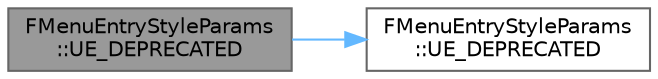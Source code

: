 digraph "FMenuEntryStyleParams::UE_DEPRECATED"
{
 // INTERACTIVE_SVG=YES
 // LATEX_PDF_SIZE
  bgcolor="transparent";
  edge [fontname=Helvetica,fontsize=10,labelfontname=Helvetica,labelfontsize=10];
  node [fontname=Helvetica,fontsize=10,shape=box,height=0.2,width=0.4];
  rankdir="LR";
  Node1 [id="Node000001",label="FMenuEntryStyleParams\l::UE_DEPRECATED",height=0.2,width=0.4,color="gray40", fillcolor="grey60", style="filled", fontcolor="black",tooltip="(Optionally) set the desired height override"];
  Node1 -> Node2 [id="edge1_Node000001_Node000002",color="steelblue1",style="solid",tooltip=" "];
  Node2 [id="Node000002",label="FMenuEntryStyleParams\l::UE_DEPRECATED",height=0.2,width=0.4,color="grey40", fillcolor="white", style="filled",URL="$d6/d67/structFMenuEntryStyleParams.html#afb25aa28f66aa0990cd73d1f5aef0e9c",tooltip="(Optionally) override the minimum size."];
}
